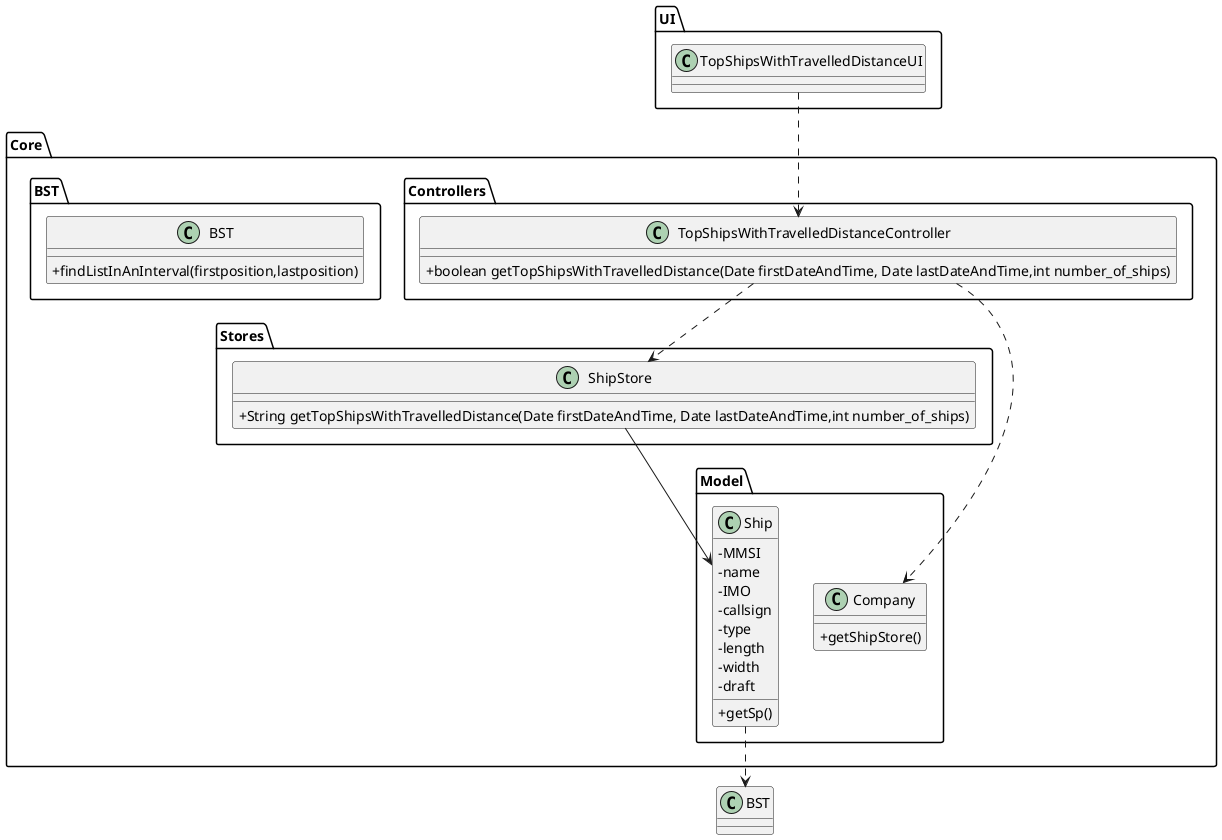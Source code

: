 @startuml
'https://plantuml.com/class-diagram

skinparam classAttributeIconSize 0

package "UI" {
class TopShipsWithTravelledDistanceUI{
}
}

package "Core" {
package "Controllers" {
class TopShipsWithTravelledDistanceController{
+boolean getTopShipsWithTravelledDistance(Date firstDateAndTime, Date lastDateAndTime,int number_of_ships)
}
}

package BST{
class BST{
+findListInAnInterval(firstposition,lastposition)
}
}


package "Stores"{
class ShipStore{
+String getTopShipsWithTravelledDistance(Date firstDateAndTime, Date lastDateAndTime,int number_of_ships)
}
}

package "Model"{
class Company{
    +getShipStore()
}

class "Ship"{
-MMSI
-name
-IMO
-callsign
-type
-length
-width
-draft
+getSp()
}
}
}



TopShipsWithTravelledDistanceUI ..> TopShipsWithTravelledDistanceController
TopShipsWithTravelledDistanceController ..> Company
TopShipsWithTravelledDistanceController ..> ShipStore
ShipStore --> Ship
Ship ..> BST

@enduml